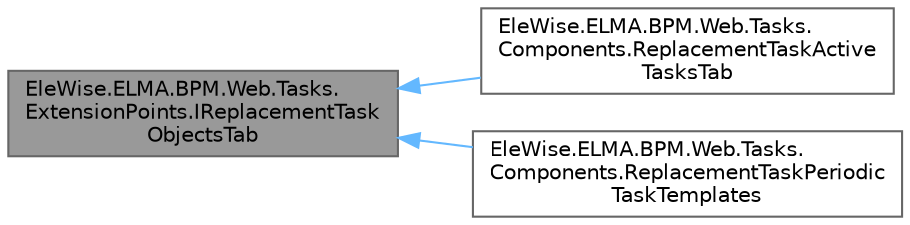 digraph "EleWise.ELMA.BPM.Web.Tasks.ExtensionPoints.IReplacementTaskObjectsTab"
{
 // LATEX_PDF_SIZE
  bgcolor="transparent";
  edge [fontname=Helvetica,fontsize=10,labelfontname=Helvetica,labelfontsize=10];
  node [fontname=Helvetica,fontsize=10,shape=box,height=0.2,width=0.4];
  rankdir="LR";
  Node1 [id="Node000001",label="EleWise.ELMA.BPM.Web.Tasks.\lExtensionPoints.IReplacementTask\lObjectsTab",height=0.2,width=0.4,color="gray40", fillcolor="grey60", style="filled", fontcolor="black",tooltip="Точка расширения для отображения вкладки объектов с замещениями."];
  Node1 -> Node2 [id="edge1_Node000001_Node000002",dir="back",color="steelblue1",style="solid",tooltip=" "];
  Node2 [id="Node000002",label="EleWise.ELMA.BPM.Web.Tasks.\lComponents.ReplacementTaskActive\lTasksTab",height=0.2,width=0.4,color="gray40", fillcolor="white", style="filled",URL="$class_ele_wise_1_1_e_l_m_a_1_1_b_p_m_1_1_web_1_1_tasks_1_1_components_1_1_replacement_task_active_tasks_tab.html",tooltip=" "];
  Node1 -> Node3 [id="edge2_Node000001_Node000003",dir="back",color="steelblue1",style="solid",tooltip=" "];
  Node3 [id="Node000003",label="EleWise.ELMA.BPM.Web.Tasks.\lComponents.ReplacementTaskPeriodic\lTaskTemplates",height=0.2,width=0.4,color="gray40", fillcolor="white", style="filled",tooltip=" "];
}
